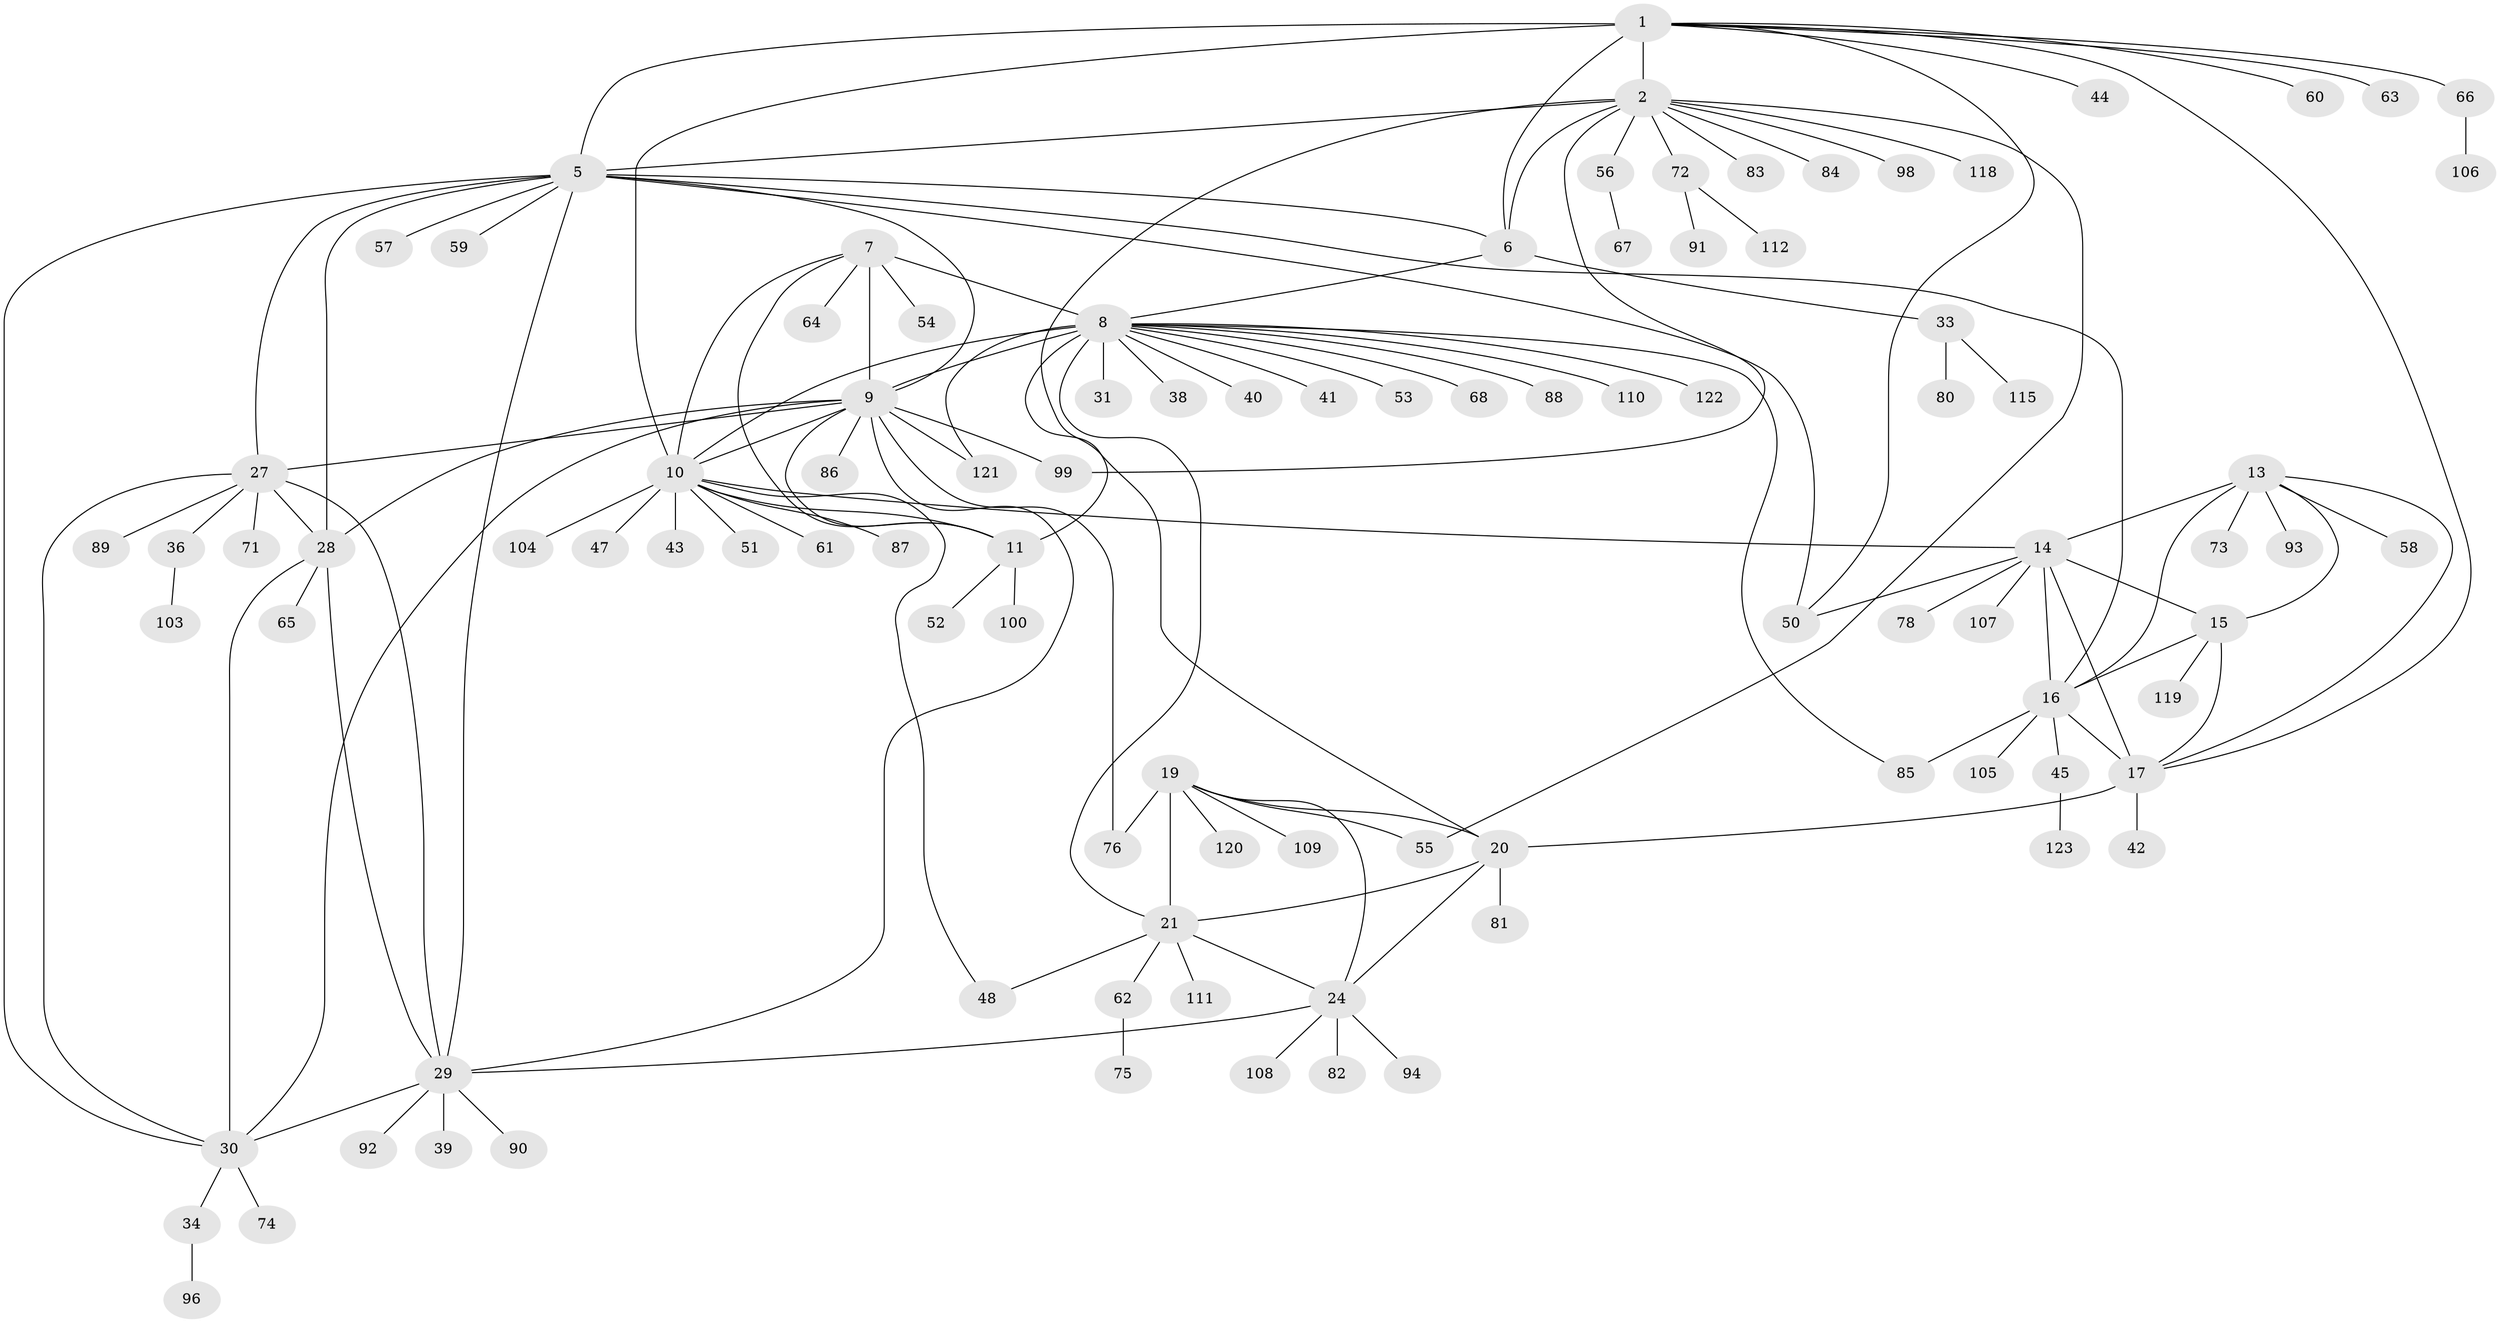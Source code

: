 // Generated by graph-tools (version 1.1) at 2025/52/02/27/25 19:52:17]
// undirected, 98 vertices, 140 edges
graph export_dot {
graph [start="1"]
  node [color=gray90,style=filled];
  1 [super="+4"];
  2 [super="+3"];
  5 [super="+26"];
  6;
  7;
  8 [super="+12"];
  9 [super="+25"];
  10 [super="+79"];
  11 [super="+95"];
  13 [super="+46"];
  14 [super="+37"];
  15;
  16 [super="+18"];
  17 [super="+32"];
  19 [super="+23"];
  20 [super="+69"];
  21 [super="+22"];
  24 [super="+113"];
  27 [super="+97"];
  28 [super="+101"];
  29 [super="+102"];
  30 [super="+49"];
  31;
  33 [super="+35"];
  34;
  36;
  38;
  39;
  40;
  41;
  42;
  43;
  44;
  45;
  47;
  48 [super="+116"];
  50 [super="+70"];
  51;
  52;
  53 [super="+114"];
  54;
  55;
  56;
  57;
  58;
  59;
  60;
  61;
  62;
  63;
  64;
  65;
  66;
  67 [super="+77"];
  68;
  71;
  72 [super="+117"];
  73;
  74;
  75;
  76;
  78;
  80;
  81;
  82;
  83;
  84;
  85;
  86;
  87;
  88;
  89;
  90;
  91;
  92;
  93;
  94;
  96;
  98;
  99;
  100;
  103;
  104;
  105;
  106;
  107;
  108;
  109;
  110;
  111;
  112;
  115;
  118;
  119;
  120;
  121;
  122;
  123;
  1 -- 2 [weight=4];
  1 -- 5 [weight=2];
  1 -- 6 [weight=2];
  1 -- 60;
  1 -- 66;
  1 -- 10;
  1 -- 44;
  1 -- 17;
  1 -- 50;
  1 -- 63;
  2 -- 5 [weight=2];
  2 -- 6 [weight=2];
  2 -- 83;
  2 -- 98;
  2 -- 99;
  2 -- 72;
  2 -- 20;
  2 -- 84;
  2 -- 118;
  2 -- 55;
  2 -- 56;
  5 -- 6;
  5 -- 57;
  5 -- 59;
  5 -- 9;
  5 -- 16;
  5 -- 50;
  5 -- 27;
  5 -- 28;
  5 -- 29;
  5 -- 30;
  6 -- 8;
  6 -- 33;
  7 -- 8 [weight=2];
  7 -- 9;
  7 -- 10;
  7 -- 11;
  7 -- 54;
  7 -- 64;
  8 -- 9 [weight=2];
  8 -- 10 [weight=2];
  8 -- 11 [weight=2];
  8 -- 21;
  8 -- 38;
  8 -- 53;
  8 -- 85;
  8 -- 88;
  8 -- 110;
  8 -- 121;
  8 -- 68;
  8 -- 40;
  8 -- 41;
  8 -- 122;
  8 -- 31;
  9 -- 10;
  9 -- 11;
  9 -- 86;
  9 -- 99;
  9 -- 76;
  9 -- 121;
  9 -- 27;
  9 -- 28;
  9 -- 29;
  9 -- 30;
  10 -- 11;
  10 -- 14;
  10 -- 43;
  10 -- 47;
  10 -- 48;
  10 -- 51;
  10 -- 61;
  10 -- 87;
  10 -- 104;
  11 -- 52;
  11 -- 100;
  13 -- 14;
  13 -- 15;
  13 -- 16 [weight=2];
  13 -- 17;
  13 -- 58;
  13 -- 73;
  13 -- 93;
  14 -- 15;
  14 -- 16 [weight=2];
  14 -- 17;
  14 -- 78;
  14 -- 107;
  14 -- 50;
  15 -- 16 [weight=2];
  15 -- 17;
  15 -- 119;
  16 -- 17 [weight=2];
  16 -- 45;
  16 -- 85;
  16 -- 105;
  17 -- 20;
  17 -- 42;
  19 -- 20 [weight=2];
  19 -- 21 [weight=4];
  19 -- 24 [weight=2];
  19 -- 76;
  19 -- 109;
  19 -- 55;
  19 -- 120;
  20 -- 21 [weight=2];
  20 -- 24;
  20 -- 81;
  21 -- 24 [weight=2];
  21 -- 48;
  21 -- 62;
  21 -- 111;
  24 -- 29;
  24 -- 82;
  24 -- 94;
  24 -- 108;
  27 -- 28;
  27 -- 29;
  27 -- 30;
  27 -- 36;
  27 -- 71;
  27 -- 89;
  28 -- 29;
  28 -- 30;
  28 -- 65;
  29 -- 30;
  29 -- 39;
  29 -- 90;
  29 -- 92;
  30 -- 34;
  30 -- 74;
  33 -- 80;
  33 -- 115;
  34 -- 96;
  36 -- 103;
  45 -- 123;
  56 -- 67;
  62 -- 75;
  66 -- 106;
  72 -- 91;
  72 -- 112;
}
